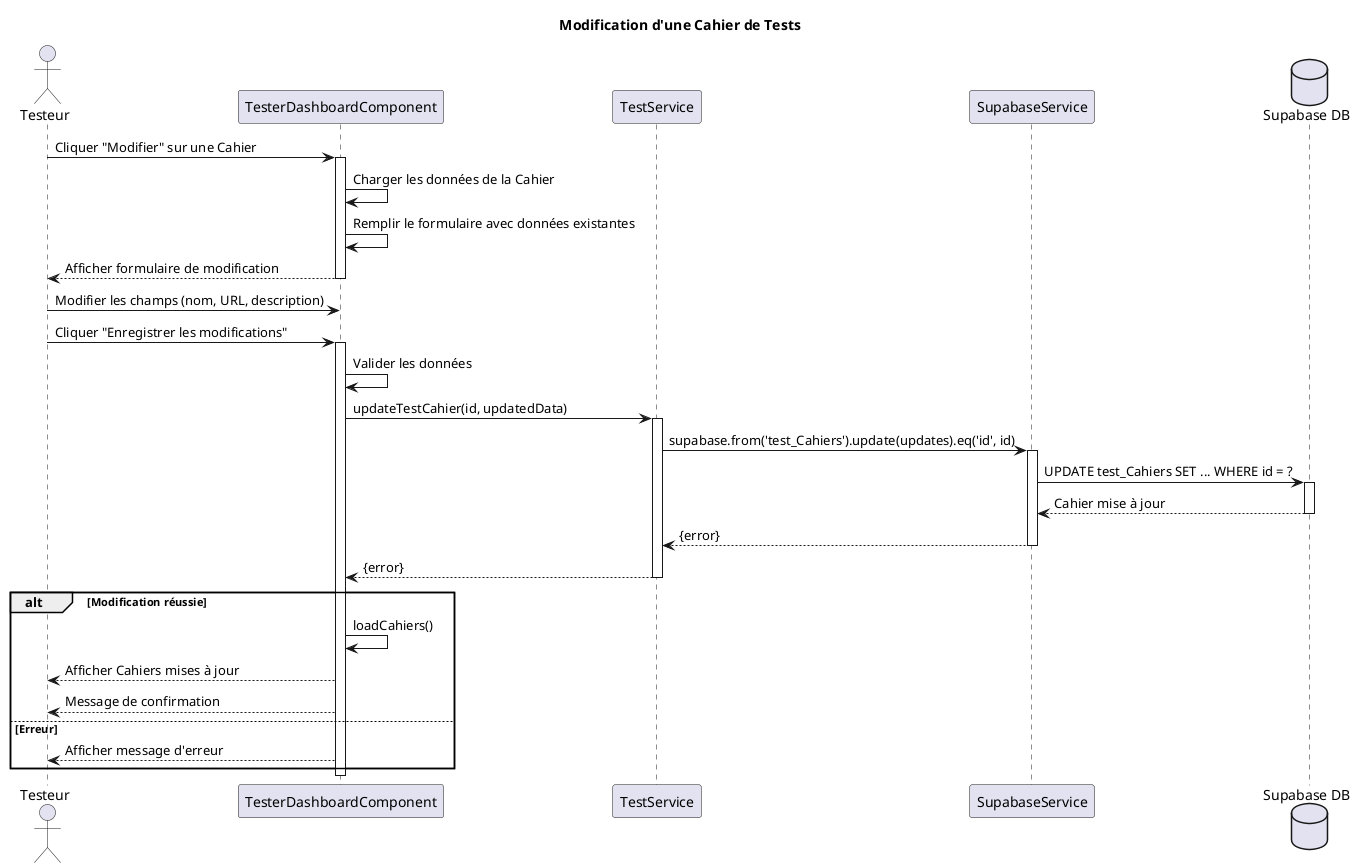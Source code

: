 @startuml Séquence 7 - Modification d'une Cahier de Tests

actor "Testeur" as Tester
participant "TesterDashboardComponent" as Dashboard
participant "TestService" as TestSvc
participant "SupabaseService" as Supabase
database "Supabase DB" as DB

title Modification d'une Cahier de Tests

Tester -> Dashboard : Cliquer "Modifier" sur une Cahier
activate Dashboard

Dashboard -> Dashboard : Charger les données de la Cahier
Dashboard -> Dashboard : Remplir le formulaire avec données existantes
Dashboard --> Tester : Afficher formulaire de modification
deactivate Dashboard

Tester -> Dashboard : Modifier les champs (nom, URL, description)
Tester -> Dashboard : Cliquer "Enregistrer les modifications"
activate Dashboard

Dashboard -> Dashboard : Valider les données
Dashboard -> TestSvc : updateTestCahier(id, updatedData)
activate TestSvc

TestSvc -> Supabase : supabase.from('test_Cahiers').update(updates).eq('id', id)
activate Supabase

Supabase -> DB : UPDATE test_Cahiers SET ... WHERE id = ?
activate DB
DB --> Supabase : Cahier mise à jour
deactivate DB

Supabase --> TestSvc : {error}
deactivate Supabase

TestSvc --> Dashboard : {error}
deactivate TestSvc

alt Modification réussie
    Dashboard -> Dashboard : loadCahiers()
    Dashboard --> Tester : Afficher Cahiers mises à jour
    Dashboard --> Tester : Message de confirmation
else Erreur
    Dashboard --> Tester : Afficher message d'erreur
end

deactivate Dashboard

@enduml
